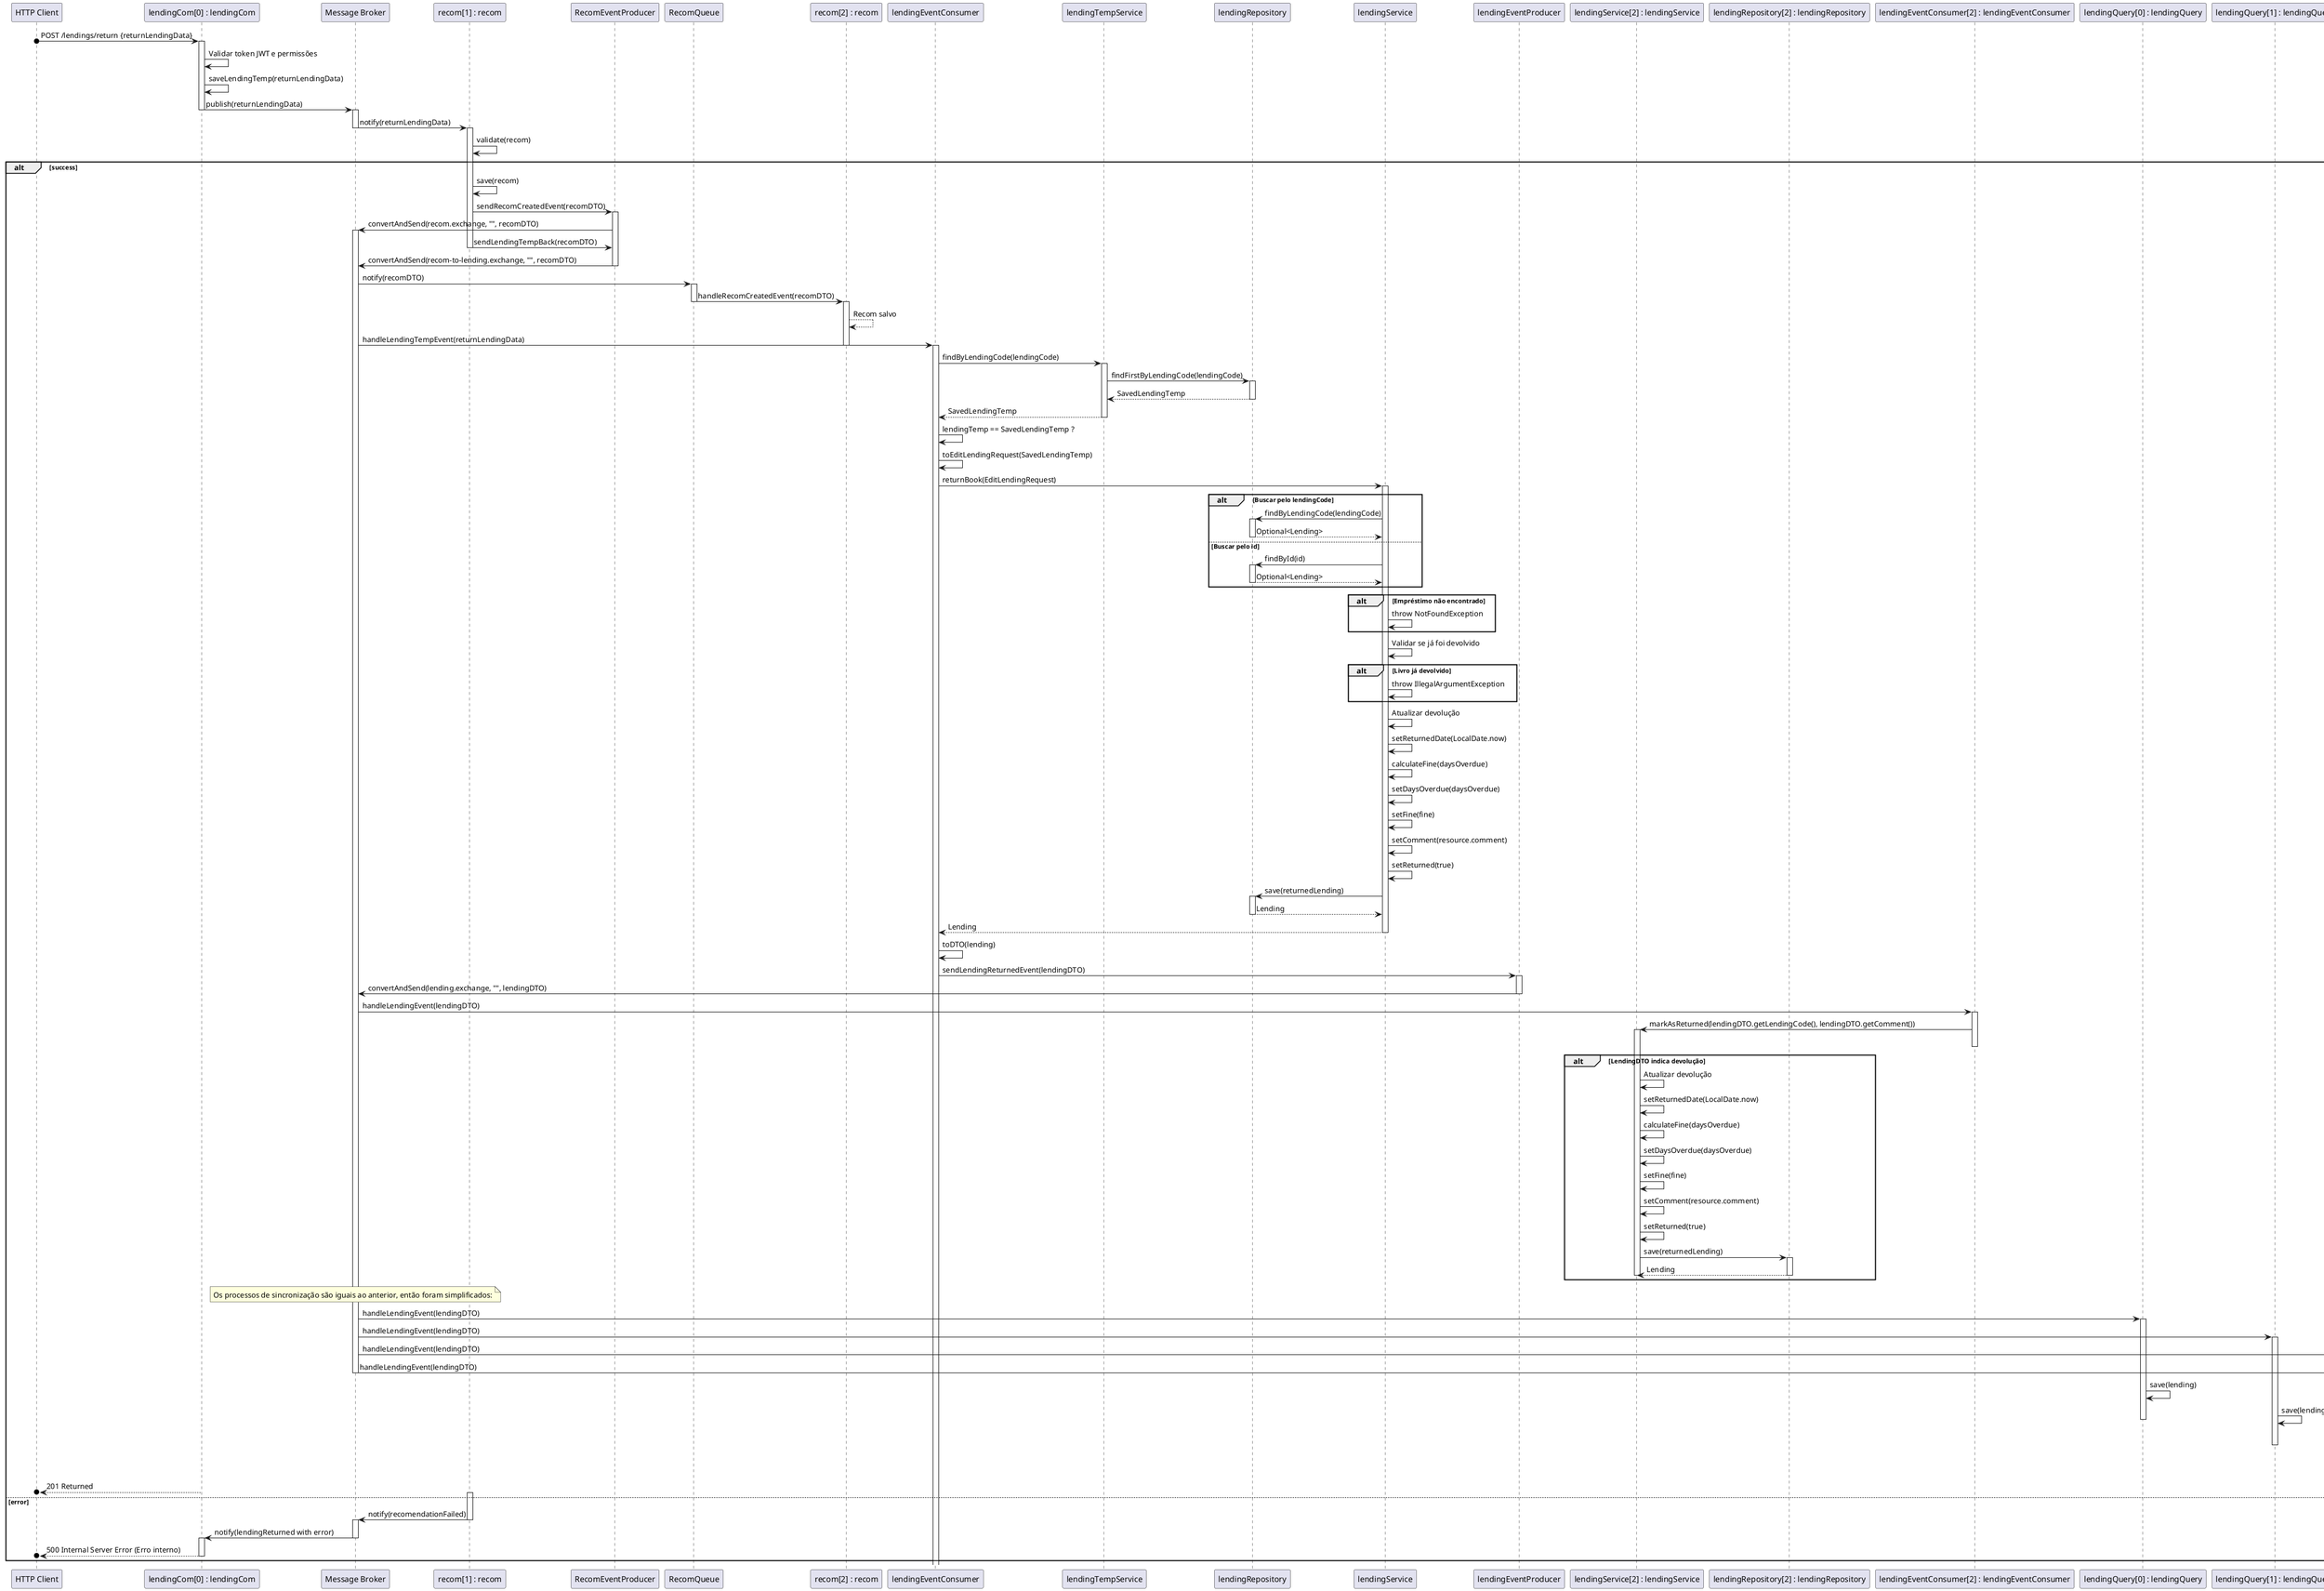@startuml
' Definindo os participantes
participant "HTTP Client" as client
participant "lendingCom[0] : lendingCom" as lending0
participant "Message Broker" as mb
participant "recom[1] : recom" as  recom1
participant "RecomEventProducer" as recomEventProducer
participant "RecomQueue" as recomQueue
participant "recom[2] : recom" as  recom2
participant "lendingEventConsumer" as lendingEventConsumer
participant "lendingTempService" as lendingTempService
participant "lendingRepository" as lendingRepo
participant "lendingService" as lendingService
participant "lendingEventProducer" as lendingEventProducer
participant "lendingService[2] : lendingService" as lendingService2
participant "lendingRepository[2] : lendingRepository" as lendingRepo2
participant "lendingEventConsumer[2] : lendingEventConsumer" as lendingEventConsumer2
participant "lendingQuery[0] : lendingQuery" as lending01
participant "lendingQuery[1] : lendingQuery" as lending11
participant "top[0] : top" as top0
participant "top[1] : top" as top1

client o-> lending0: POST /lendings/return {returnLendingData}
activate lending0

lending0 -> lending0: Validar token JWT e permissões

lending0 -> lending0: saveLendingTemp(returnLendingData)

lending0 -> mb: publish(returnLendingData)
deactivate lending0
activate mb

mb -> recom1: notify(returnLendingData)
deactivate mb
activate recom1
recom1 -> recom1: validate(recom)
alt success
recom1 -> recom1: save(recom)


' Enviar o evento de recomendação criada
        recom1 -> recomEventProducer: sendRecomCreatedEvent(recomDTO)
        activate recomEventProducer

        recomEventProducer -> mb: convertAndSend(recom.exchange, "", recomDTO)
        activate mb

        recom1 -> recomEventProducer: sendLendingTempBack(recomDTO)
       deactivate recom1
          recomEventProducer -> mb: convertAndSend(recom-to-lending.exchange, "", recomDTO)

        deactivate recomEventProducer


        ' O broker envia a mensagem para a fila de recomendação
        mb -> recomQueue: notify(recomDTO)

        activate recomQueue


       recomQueue -> recom2: handleRecomCreatedEvent(recomDTO)
       deactivate recomQueue
       activate recom2
       recom2 --> recom2: Recom salvo

deactivate recom1


mb -> lendingEventConsumer: handleLendingTempEvent(returnLendingData)
deactivate recom2
activate lendingEventConsumer

'Parte mais importante
lendingEventConsumer -> lendingTempService: findByLendingCode(lendingCode)
activate lendingTempService
lendingTempService -> lendingRepo: findFirstByLendingCode(lendingCode)
activate lendingRepo
lendingRepo --> lendingTempService: SavedLendingTemp
deactivate lendingRepo
lendingTempService --> lendingEventConsumer: SavedLendingTemp
deactivate lendingTempService
lendingEventConsumer -> lendingEventConsumer: lendingTemp == SavedLendingTemp ?

lendingEventConsumer -> lendingEventConsumer: toEditLendingRequest(SavedLendingTemp)
lendingEventConsumer -> lendingService: returnBook(EditLendingRequest)


activate lendingService

alt Buscar pelo lendingCode
    lendingService -> lendingRepo: findByLendingCode(lendingCode)
    activate lendingRepo
    lendingRepo --> lendingService: Optional<Lending>
    deactivate lendingRepo
else Buscar pelo id
    lendingService -> lendingRepo: findById(id)
    activate lendingRepo
    lendingRepo --> lendingService: Optional<Lending>
    deactivate lendingRepo
end

alt Empréstimo não encontrado
    lendingService -> lendingService: throw NotFoundException
end

lendingService -> lendingService: Validar se já foi devolvido
alt Livro já devolvido
    lendingService -> lendingService: throw IllegalArgumentException
end

lendingService -> lendingService: Atualizar devolução
lendingService -> lendingService: setReturnedDate(LocalDate.now)
lendingService -> lendingService: calculateFine(daysOverdue)

lendingService -> lendingService: setDaysOverdue(daysOverdue)
lendingService -> lendingService: setFine(fine)
lendingService -> lendingService: setComment(resource.comment)
lendingService -> lendingService: setReturned(true)

lendingService -> lendingRepo: save(returnedLending)
activate lendingRepo
lendingRepo --> lendingService: Lending
deactivate lendingRepo

lendingService --> lendingEventConsumer: Lending
deactivate lendingService

lendingEventConsumer -> lendingEventConsumer: toDTO(lending)
lendingEventConsumer -> lendingEventProducer: sendLendingReturnedEvent(lendingDTO)
activate lendingEventProducer
lendingEventProducer -> mb: convertAndSend(lending.exchange, "", lendingDTO)
deactivate lendingEventProducer




mb -> lendingEventConsumer2: handleLendingEvent(lendingDTO)
activate lendingEventConsumer2

lendingEventConsumer2 -> lendingService2: markAsReturned(lendingDTO.getLendingCode(), lendingDTO.getComment())
activate lendingService2
deactivate lendingEventConsumer2

alt LendingDTO indica devolução
    lendingService2 -> lendingService2: Atualizar devolução
    lendingService2 -> lendingService2: setReturnedDate(LocalDate.now)
    lendingService2 -> lendingService2: calculateFine(daysOverdue)

    lendingService2 -> lendingService2: setDaysOverdue(daysOverdue)
    lendingService2 -> lendingService2: setFine(fine)
    lendingService2 -> lendingService2: setComment(resource.comment)
    lendingService2 -> lendingService2: setReturned(true)
    lendingService2 -> lendingRepo2: save(returnedLending)
    activate lendingRepo2
    lendingRepo2 --> lendingService2: Lending
    deactivate lendingRepo2

    deactivate lendingService2

end





note over mb
    Os processos de sincronização são iguais ao anterior, então foram simplificados:
end note

' Replicando dados para a outra instância (espelhamento)
mb -> lending01: handleLendingEvent(lendingDTO)
activate lending01
mb -> lending11: handleLendingEvent(lendingDTO)
activate lending11
mb -> top0: handleLendingEvent(lendingDTO)
activate top0
mb -> top1: handleLendingEvent(lendingDTO)
deactivate mb
activate top1

lending01 -> lending01: save(lending)
lending11 -> lending11: save(lending)
deactivate lending01
top0 -> top0: save(lending)
deactivate lending11
top1 -> top1: save(lending)
deactivate top0

' Responder ao cliente com sucesso final após a replicação
lending0 -->o client: 201 Returned
deactivate top1
deactivate lending0



else error

activate recom1
recom1 -> mb: notify(recomendationFailed)
deactivate recom1
activate mb
mb -> lending0: notify(lendingReturned with error)
deactivate mb
activate lending0


lending0 -->o client: 500 Internal Server Error (Erro interno)
deactivate lending0
end
@enduml
